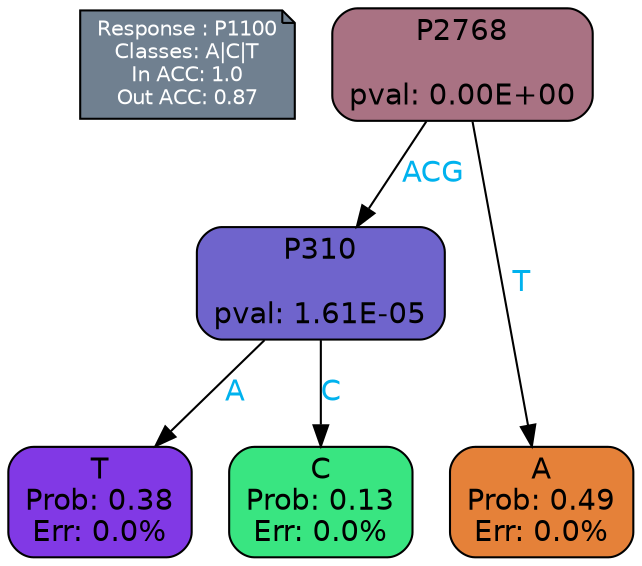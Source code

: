 digraph Tree {
node [shape=box, style="filled, rounded", color="black", fontname=helvetica] ;
graph [ranksep=equally, splines=polylines, bgcolor=transparent, dpi=600] ;
edge [fontname=helvetica] ;
LEGEND [label="Response : P1100
Classes: A|C|T
In ACC: 1.0
Out ACC: 0.87
",shape=note,align=left,style=filled,fillcolor="slategray",fontcolor="white",fontsize=10];1 [label="P2768

pval: 0.00E+00", fillcolor="#a97283"] ;
2 [label="P310

pval: 1.61E-05", fillcolor="#6f64cc"] ;
3 [label="T
Prob: 0.38
Err: 0.0%", fillcolor="#8139e5"] ;
4 [label="C
Prob: 0.13
Err: 0.0%", fillcolor="#39e581"] ;
5 [label="A
Prob: 0.49
Err: 0.0%", fillcolor="#e58139"] ;
1 -> 2 [label="ACG",fontcolor=deepskyblue2] ;
1 -> 5 [label="T",fontcolor=deepskyblue2] ;
2 -> 3 [label="A",fontcolor=deepskyblue2] ;
2 -> 4 [label="C",fontcolor=deepskyblue2] ;
{rank = same; 3;4;5;}{rank = same; LEGEND;1;}}